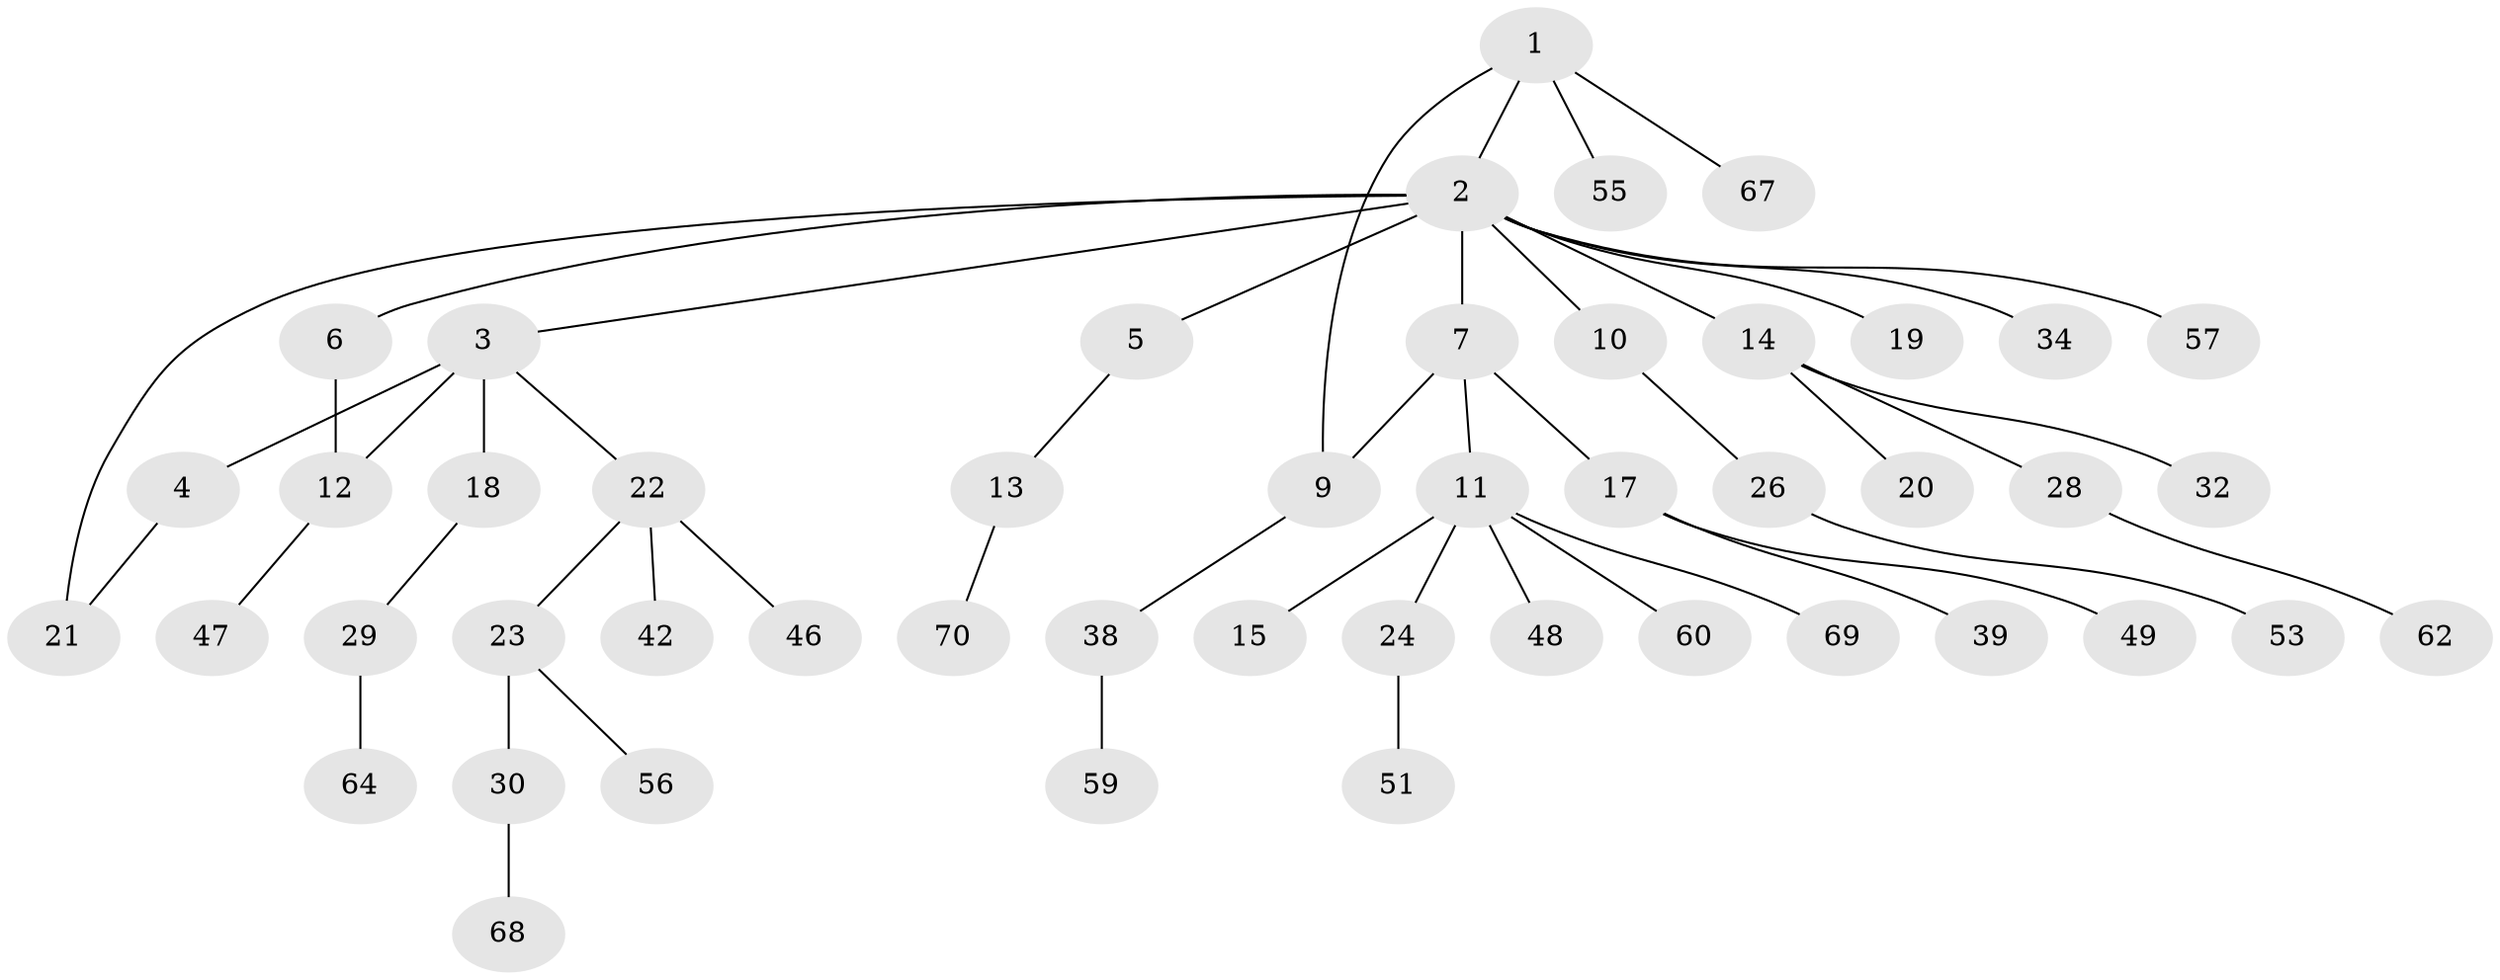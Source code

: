 // original degree distribution, {5: 0.04285714285714286, 10: 0.014285714285714285, 4: 0.07142857142857142, 3: 0.07142857142857142, 2: 0.32857142857142857, 6: 0.014285714285714285, 1: 0.45714285714285713}
// Generated by graph-tools (version 1.1) at 2025/41/03/06/25 10:41:27]
// undirected, 48 vertices, 50 edges
graph export_dot {
graph [start="1"]
  node [color=gray90,style=filled];
  1 [super="+61"];
  2 [super="+27"];
  3 [super="+8"];
  4 [super="+66"];
  5;
  6 [super="+54"];
  7 [super="+43"];
  9 [super="+16"];
  10;
  11 [super="+41"];
  12 [super="+40"];
  13 [super="+45"];
  14 [super="+25"];
  15 [super="+35"];
  17 [super="+37"];
  18;
  19;
  20;
  21 [super="+31"];
  22 [super="+36"];
  23 [super="+63"];
  24 [super="+33"];
  26 [super="+44"];
  28;
  29 [super="+58"];
  30;
  32;
  34;
  38;
  39;
  42 [super="+52"];
  46;
  47;
  48 [super="+50"];
  49;
  51;
  53;
  55;
  56;
  57;
  59;
  60;
  62 [super="+65"];
  64;
  67;
  68;
  69;
  70;
  1 -- 2;
  1 -- 55;
  1 -- 67;
  1 -- 9;
  2 -- 3;
  2 -- 5;
  2 -- 6;
  2 -- 7;
  2 -- 10;
  2 -- 14;
  2 -- 19;
  2 -- 57;
  2 -- 34;
  2 -- 21;
  3 -- 4;
  3 -- 18;
  3 -- 12;
  3 -- 22;
  4 -- 21;
  5 -- 13;
  6 -- 12;
  7 -- 9;
  7 -- 11;
  7 -- 17;
  9 -- 38;
  10 -- 26;
  11 -- 15;
  11 -- 24;
  11 -- 60;
  11 -- 69;
  11 -- 48;
  12 -- 47;
  13 -- 70;
  14 -- 20;
  14 -- 28;
  14 -- 32;
  17 -- 39;
  17 -- 49;
  18 -- 29;
  22 -- 23;
  22 -- 46;
  22 -- 42;
  23 -- 30;
  23 -- 56;
  24 -- 51;
  26 -- 53;
  28 -- 62;
  29 -- 64;
  30 -- 68;
  38 -- 59;
}
